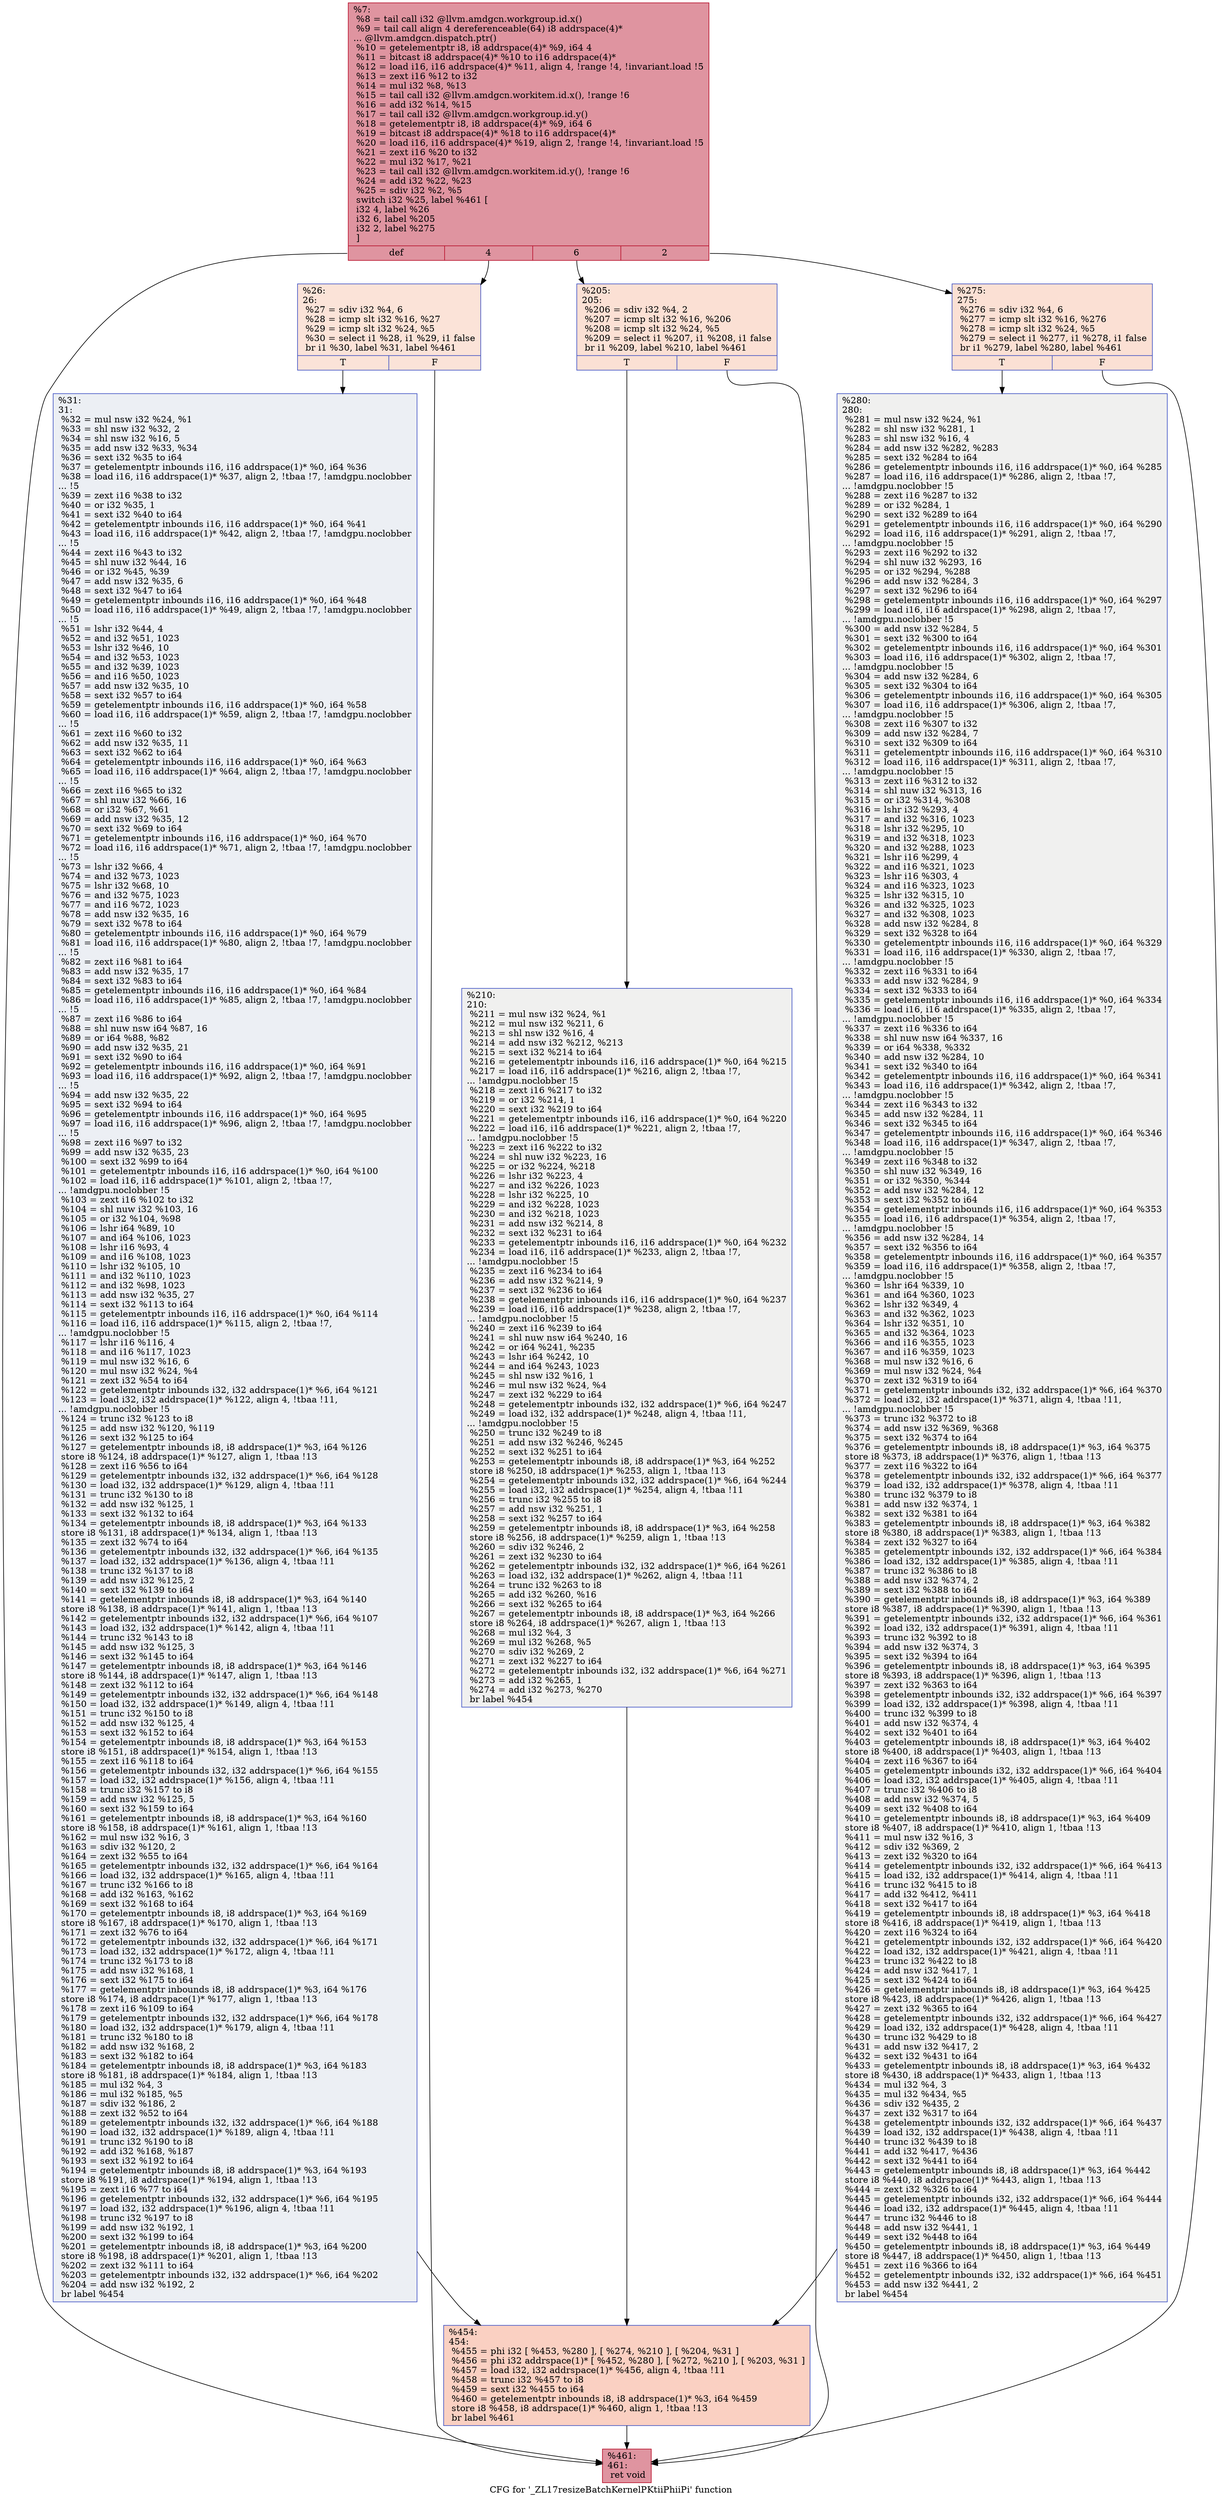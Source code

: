 digraph "CFG for '_ZL17resizeBatchKernelPKtiiPhiiPi' function" {
	label="CFG for '_ZL17resizeBatchKernelPKtiiPhiiPi' function";

	Node0x5fc5630 [shape=record,color="#b70d28ff", style=filled, fillcolor="#b70d2870",label="{%7:\l  %8 = tail call i32 @llvm.amdgcn.workgroup.id.x()\l  %9 = tail call align 4 dereferenceable(64) i8 addrspace(4)*\l... @llvm.amdgcn.dispatch.ptr()\l  %10 = getelementptr i8, i8 addrspace(4)* %9, i64 4\l  %11 = bitcast i8 addrspace(4)* %10 to i16 addrspace(4)*\l  %12 = load i16, i16 addrspace(4)* %11, align 4, !range !4, !invariant.load !5\l  %13 = zext i16 %12 to i32\l  %14 = mul i32 %8, %13\l  %15 = tail call i32 @llvm.amdgcn.workitem.id.x(), !range !6\l  %16 = add i32 %14, %15\l  %17 = tail call i32 @llvm.amdgcn.workgroup.id.y()\l  %18 = getelementptr i8, i8 addrspace(4)* %9, i64 6\l  %19 = bitcast i8 addrspace(4)* %18 to i16 addrspace(4)*\l  %20 = load i16, i16 addrspace(4)* %19, align 2, !range !4, !invariant.load !5\l  %21 = zext i16 %20 to i32\l  %22 = mul i32 %17, %21\l  %23 = tail call i32 @llvm.amdgcn.workitem.id.y(), !range !6\l  %24 = add i32 %22, %23\l  %25 = sdiv i32 %2, %5\l  switch i32 %25, label %461 [\l    i32 4, label %26\l    i32 6, label %205\l    i32 2, label %275\l  ]\l|{<s0>def|<s1>4|<s2>6|<s3>2}}"];
	Node0x5fc5630:s0 -> Node0x5fc8f20;
	Node0x5fc5630:s1 -> Node0x5fc8fe0;
	Node0x5fc5630:s2 -> Node0x5fc90a0;
	Node0x5fc5630:s3 -> Node0x5fc9160;
	Node0x5fc8fe0 [shape=record,color="#3d50c3ff", style=filled, fillcolor="#f6bfa670",label="{%26:\l26:                                               \l  %27 = sdiv i32 %4, 6\l  %28 = icmp slt i32 %16, %27\l  %29 = icmp slt i32 %24, %5\l  %30 = select i1 %28, i1 %29, i1 false\l  br i1 %30, label %31, label %461\l|{<s0>T|<s1>F}}"];
	Node0x5fc8fe0:s0 -> Node0x5fc95e0;
	Node0x5fc8fe0:s1 -> Node0x5fc8f20;
	Node0x5fc95e0 [shape=record,color="#3d50c3ff", style=filled, fillcolor="#d4dbe670",label="{%31:\l31:                                               \l  %32 = mul nsw i32 %24, %1\l  %33 = shl nsw i32 %32, 2\l  %34 = shl nsw i32 %16, 5\l  %35 = add nsw i32 %33, %34\l  %36 = sext i32 %35 to i64\l  %37 = getelementptr inbounds i16, i16 addrspace(1)* %0, i64 %36\l  %38 = load i16, i16 addrspace(1)* %37, align 2, !tbaa !7, !amdgpu.noclobber\l... !5\l  %39 = zext i16 %38 to i32\l  %40 = or i32 %35, 1\l  %41 = sext i32 %40 to i64\l  %42 = getelementptr inbounds i16, i16 addrspace(1)* %0, i64 %41\l  %43 = load i16, i16 addrspace(1)* %42, align 2, !tbaa !7, !amdgpu.noclobber\l... !5\l  %44 = zext i16 %43 to i32\l  %45 = shl nuw i32 %44, 16\l  %46 = or i32 %45, %39\l  %47 = add nsw i32 %35, 6\l  %48 = sext i32 %47 to i64\l  %49 = getelementptr inbounds i16, i16 addrspace(1)* %0, i64 %48\l  %50 = load i16, i16 addrspace(1)* %49, align 2, !tbaa !7, !amdgpu.noclobber\l... !5\l  %51 = lshr i32 %44, 4\l  %52 = and i32 %51, 1023\l  %53 = lshr i32 %46, 10\l  %54 = and i32 %53, 1023\l  %55 = and i32 %39, 1023\l  %56 = and i16 %50, 1023\l  %57 = add nsw i32 %35, 10\l  %58 = sext i32 %57 to i64\l  %59 = getelementptr inbounds i16, i16 addrspace(1)* %0, i64 %58\l  %60 = load i16, i16 addrspace(1)* %59, align 2, !tbaa !7, !amdgpu.noclobber\l... !5\l  %61 = zext i16 %60 to i32\l  %62 = add nsw i32 %35, 11\l  %63 = sext i32 %62 to i64\l  %64 = getelementptr inbounds i16, i16 addrspace(1)* %0, i64 %63\l  %65 = load i16, i16 addrspace(1)* %64, align 2, !tbaa !7, !amdgpu.noclobber\l... !5\l  %66 = zext i16 %65 to i32\l  %67 = shl nuw i32 %66, 16\l  %68 = or i32 %67, %61\l  %69 = add nsw i32 %35, 12\l  %70 = sext i32 %69 to i64\l  %71 = getelementptr inbounds i16, i16 addrspace(1)* %0, i64 %70\l  %72 = load i16, i16 addrspace(1)* %71, align 2, !tbaa !7, !amdgpu.noclobber\l... !5\l  %73 = lshr i32 %66, 4\l  %74 = and i32 %73, 1023\l  %75 = lshr i32 %68, 10\l  %76 = and i32 %75, 1023\l  %77 = and i16 %72, 1023\l  %78 = add nsw i32 %35, 16\l  %79 = sext i32 %78 to i64\l  %80 = getelementptr inbounds i16, i16 addrspace(1)* %0, i64 %79\l  %81 = load i16, i16 addrspace(1)* %80, align 2, !tbaa !7, !amdgpu.noclobber\l... !5\l  %82 = zext i16 %81 to i64\l  %83 = add nsw i32 %35, 17\l  %84 = sext i32 %83 to i64\l  %85 = getelementptr inbounds i16, i16 addrspace(1)* %0, i64 %84\l  %86 = load i16, i16 addrspace(1)* %85, align 2, !tbaa !7, !amdgpu.noclobber\l... !5\l  %87 = zext i16 %86 to i64\l  %88 = shl nuw nsw i64 %87, 16\l  %89 = or i64 %88, %82\l  %90 = add nsw i32 %35, 21\l  %91 = sext i32 %90 to i64\l  %92 = getelementptr inbounds i16, i16 addrspace(1)* %0, i64 %91\l  %93 = load i16, i16 addrspace(1)* %92, align 2, !tbaa !7, !amdgpu.noclobber\l... !5\l  %94 = add nsw i32 %35, 22\l  %95 = sext i32 %94 to i64\l  %96 = getelementptr inbounds i16, i16 addrspace(1)* %0, i64 %95\l  %97 = load i16, i16 addrspace(1)* %96, align 2, !tbaa !7, !amdgpu.noclobber\l... !5\l  %98 = zext i16 %97 to i32\l  %99 = add nsw i32 %35, 23\l  %100 = sext i32 %99 to i64\l  %101 = getelementptr inbounds i16, i16 addrspace(1)* %0, i64 %100\l  %102 = load i16, i16 addrspace(1)* %101, align 2, !tbaa !7,\l... !amdgpu.noclobber !5\l  %103 = zext i16 %102 to i32\l  %104 = shl nuw i32 %103, 16\l  %105 = or i32 %104, %98\l  %106 = lshr i64 %89, 10\l  %107 = and i64 %106, 1023\l  %108 = lshr i16 %93, 4\l  %109 = and i16 %108, 1023\l  %110 = lshr i32 %105, 10\l  %111 = and i32 %110, 1023\l  %112 = and i32 %98, 1023\l  %113 = add nsw i32 %35, 27\l  %114 = sext i32 %113 to i64\l  %115 = getelementptr inbounds i16, i16 addrspace(1)* %0, i64 %114\l  %116 = load i16, i16 addrspace(1)* %115, align 2, !tbaa !7,\l... !amdgpu.noclobber !5\l  %117 = lshr i16 %116, 4\l  %118 = and i16 %117, 1023\l  %119 = mul nsw i32 %16, 6\l  %120 = mul nsw i32 %24, %4\l  %121 = zext i32 %54 to i64\l  %122 = getelementptr inbounds i32, i32 addrspace(1)* %6, i64 %121\l  %123 = load i32, i32 addrspace(1)* %122, align 4, !tbaa !11,\l... !amdgpu.noclobber !5\l  %124 = trunc i32 %123 to i8\l  %125 = add nsw i32 %120, %119\l  %126 = sext i32 %125 to i64\l  %127 = getelementptr inbounds i8, i8 addrspace(1)* %3, i64 %126\l  store i8 %124, i8 addrspace(1)* %127, align 1, !tbaa !13\l  %128 = zext i16 %56 to i64\l  %129 = getelementptr inbounds i32, i32 addrspace(1)* %6, i64 %128\l  %130 = load i32, i32 addrspace(1)* %129, align 4, !tbaa !11\l  %131 = trunc i32 %130 to i8\l  %132 = add nsw i32 %125, 1\l  %133 = sext i32 %132 to i64\l  %134 = getelementptr inbounds i8, i8 addrspace(1)* %3, i64 %133\l  store i8 %131, i8 addrspace(1)* %134, align 1, !tbaa !13\l  %135 = zext i32 %74 to i64\l  %136 = getelementptr inbounds i32, i32 addrspace(1)* %6, i64 %135\l  %137 = load i32, i32 addrspace(1)* %136, align 4, !tbaa !11\l  %138 = trunc i32 %137 to i8\l  %139 = add nsw i32 %125, 2\l  %140 = sext i32 %139 to i64\l  %141 = getelementptr inbounds i8, i8 addrspace(1)* %3, i64 %140\l  store i8 %138, i8 addrspace(1)* %141, align 1, !tbaa !13\l  %142 = getelementptr inbounds i32, i32 addrspace(1)* %6, i64 %107\l  %143 = load i32, i32 addrspace(1)* %142, align 4, !tbaa !11\l  %144 = trunc i32 %143 to i8\l  %145 = add nsw i32 %125, 3\l  %146 = sext i32 %145 to i64\l  %147 = getelementptr inbounds i8, i8 addrspace(1)* %3, i64 %146\l  store i8 %144, i8 addrspace(1)* %147, align 1, !tbaa !13\l  %148 = zext i32 %112 to i64\l  %149 = getelementptr inbounds i32, i32 addrspace(1)* %6, i64 %148\l  %150 = load i32, i32 addrspace(1)* %149, align 4, !tbaa !11\l  %151 = trunc i32 %150 to i8\l  %152 = add nsw i32 %125, 4\l  %153 = sext i32 %152 to i64\l  %154 = getelementptr inbounds i8, i8 addrspace(1)* %3, i64 %153\l  store i8 %151, i8 addrspace(1)* %154, align 1, !tbaa !13\l  %155 = zext i16 %118 to i64\l  %156 = getelementptr inbounds i32, i32 addrspace(1)* %6, i64 %155\l  %157 = load i32, i32 addrspace(1)* %156, align 4, !tbaa !11\l  %158 = trunc i32 %157 to i8\l  %159 = add nsw i32 %125, 5\l  %160 = sext i32 %159 to i64\l  %161 = getelementptr inbounds i8, i8 addrspace(1)* %3, i64 %160\l  store i8 %158, i8 addrspace(1)* %161, align 1, !tbaa !13\l  %162 = mul nsw i32 %16, 3\l  %163 = sdiv i32 %120, 2\l  %164 = zext i32 %55 to i64\l  %165 = getelementptr inbounds i32, i32 addrspace(1)* %6, i64 %164\l  %166 = load i32, i32 addrspace(1)* %165, align 4, !tbaa !11\l  %167 = trunc i32 %166 to i8\l  %168 = add i32 %163, %162\l  %169 = sext i32 %168 to i64\l  %170 = getelementptr inbounds i8, i8 addrspace(1)* %3, i64 %169\l  store i8 %167, i8 addrspace(1)* %170, align 1, !tbaa !13\l  %171 = zext i32 %76 to i64\l  %172 = getelementptr inbounds i32, i32 addrspace(1)* %6, i64 %171\l  %173 = load i32, i32 addrspace(1)* %172, align 4, !tbaa !11\l  %174 = trunc i32 %173 to i8\l  %175 = add nsw i32 %168, 1\l  %176 = sext i32 %175 to i64\l  %177 = getelementptr inbounds i8, i8 addrspace(1)* %3, i64 %176\l  store i8 %174, i8 addrspace(1)* %177, align 1, !tbaa !13\l  %178 = zext i16 %109 to i64\l  %179 = getelementptr inbounds i32, i32 addrspace(1)* %6, i64 %178\l  %180 = load i32, i32 addrspace(1)* %179, align 4, !tbaa !11\l  %181 = trunc i32 %180 to i8\l  %182 = add nsw i32 %168, 2\l  %183 = sext i32 %182 to i64\l  %184 = getelementptr inbounds i8, i8 addrspace(1)* %3, i64 %183\l  store i8 %181, i8 addrspace(1)* %184, align 1, !tbaa !13\l  %185 = mul i32 %4, 3\l  %186 = mul i32 %185, %5\l  %187 = sdiv i32 %186, 2\l  %188 = zext i32 %52 to i64\l  %189 = getelementptr inbounds i32, i32 addrspace(1)* %6, i64 %188\l  %190 = load i32, i32 addrspace(1)* %189, align 4, !tbaa !11\l  %191 = trunc i32 %190 to i8\l  %192 = add i32 %168, %187\l  %193 = sext i32 %192 to i64\l  %194 = getelementptr inbounds i8, i8 addrspace(1)* %3, i64 %193\l  store i8 %191, i8 addrspace(1)* %194, align 1, !tbaa !13\l  %195 = zext i16 %77 to i64\l  %196 = getelementptr inbounds i32, i32 addrspace(1)* %6, i64 %195\l  %197 = load i32, i32 addrspace(1)* %196, align 4, !tbaa !11\l  %198 = trunc i32 %197 to i8\l  %199 = add nsw i32 %192, 1\l  %200 = sext i32 %199 to i64\l  %201 = getelementptr inbounds i8, i8 addrspace(1)* %3, i64 %200\l  store i8 %198, i8 addrspace(1)* %201, align 1, !tbaa !13\l  %202 = zext i32 %111 to i64\l  %203 = getelementptr inbounds i32, i32 addrspace(1)* %6, i64 %202\l  %204 = add nsw i32 %192, 2\l  br label %454\l}"];
	Node0x5fc95e0 -> Node0x5fd1b20;
	Node0x5fc90a0 [shape=record,color="#3d50c3ff", style=filled, fillcolor="#f7b99e70",label="{%205:\l205:                                              \l  %206 = sdiv i32 %4, 2\l  %207 = icmp slt i32 %16, %206\l  %208 = icmp slt i32 %24, %5\l  %209 = select i1 %207, i1 %208, i1 false\l  br i1 %209, label %210, label %461\l|{<s0>T|<s1>F}}"];
	Node0x5fc90a0:s0 -> Node0x5fd1e80;
	Node0x5fc90a0:s1 -> Node0x5fc8f20;
	Node0x5fd1e80 [shape=record,color="#3d50c3ff", style=filled, fillcolor="#dedcdb70",label="{%210:\l210:                                              \l  %211 = mul nsw i32 %24, %1\l  %212 = mul nsw i32 %211, 6\l  %213 = shl nsw i32 %16, 4\l  %214 = add nsw i32 %212, %213\l  %215 = sext i32 %214 to i64\l  %216 = getelementptr inbounds i16, i16 addrspace(1)* %0, i64 %215\l  %217 = load i16, i16 addrspace(1)* %216, align 2, !tbaa !7,\l... !amdgpu.noclobber !5\l  %218 = zext i16 %217 to i32\l  %219 = or i32 %214, 1\l  %220 = sext i32 %219 to i64\l  %221 = getelementptr inbounds i16, i16 addrspace(1)* %0, i64 %220\l  %222 = load i16, i16 addrspace(1)* %221, align 2, !tbaa !7,\l... !amdgpu.noclobber !5\l  %223 = zext i16 %222 to i32\l  %224 = shl nuw i32 %223, 16\l  %225 = or i32 %224, %218\l  %226 = lshr i32 %223, 4\l  %227 = and i32 %226, 1023\l  %228 = lshr i32 %225, 10\l  %229 = and i32 %228, 1023\l  %230 = and i32 %218, 1023\l  %231 = add nsw i32 %214, 8\l  %232 = sext i32 %231 to i64\l  %233 = getelementptr inbounds i16, i16 addrspace(1)* %0, i64 %232\l  %234 = load i16, i16 addrspace(1)* %233, align 2, !tbaa !7,\l... !amdgpu.noclobber !5\l  %235 = zext i16 %234 to i64\l  %236 = add nsw i32 %214, 9\l  %237 = sext i32 %236 to i64\l  %238 = getelementptr inbounds i16, i16 addrspace(1)* %0, i64 %237\l  %239 = load i16, i16 addrspace(1)* %238, align 2, !tbaa !7,\l... !amdgpu.noclobber !5\l  %240 = zext i16 %239 to i64\l  %241 = shl nuw nsw i64 %240, 16\l  %242 = or i64 %241, %235\l  %243 = lshr i64 %242, 10\l  %244 = and i64 %243, 1023\l  %245 = shl nsw i32 %16, 1\l  %246 = mul nsw i32 %24, %4\l  %247 = zext i32 %229 to i64\l  %248 = getelementptr inbounds i32, i32 addrspace(1)* %6, i64 %247\l  %249 = load i32, i32 addrspace(1)* %248, align 4, !tbaa !11,\l... !amdgpu.noclobber !5\l  %250 = trunc i32 %249 to i8\l  %251 = add nsw i32 %246, %245\l  %252 = sext i32 %251 to i64\l  %253 = getelementptr inbounds i8, i8 addrspace(1)* %3, i64 %252\l  store i8 %250, i8 addrspace(1)* %253, align 1, !tbaa !13\l  %254 = getelementptr inbounds i32, i32 addrspace(1)* %6, i64 %244\l  %255 = load i32, i32 addrspace(1)* %254, align 4, !tbaa !11\l  %256 = trunc i32 %255 to i8\l  %257 = add nsw i32 %251, 1\l  %258 = sext i32 %257 to i64\l  %259 = getelementptr inbounds i8, i8 addrspace(1)* %3, i64 %258\l  store i8 %256, i8 addrspace(1)* %259, align 1, !tbaa !13\l  %260 = sdiv i32 %246, 2\l  %261 = zext i32 %230 to i64\l  %262 = getelementptr inbounds i32, i32 addrspace(1)* %6, i64 %261\l  %263 = load i32, i32 addrspace(1)* %262, align 4, !tbaa !11\l  %264 = trunc i32 %263 to i8\l  %265 = add i32 %260, %16\l  %266 = sext i32 %265 to i64\l  %267 = getelementptr inbounds i8, i8 addrspace(1)* %3, i64 %266\l  store i8 %264, i8 addrspace(1)* %267, align 1, !tbaa !13\l  %268 = mul i32 %4, 3\l  %269 = mul i32 %268, %5\l  %270 = sdiv i32 %269, 2\l  %271 = zext i32 %227 to i64\l  %272 = getelementptr inbounds i32, i32 addrspace(1)* %6, i64 %271\l  %273 = add i32 %265, 1\l  %274 = add i32 %273, %270\l  br label %454\l}"];
	Node0x5fd1e80 -> Node0x5fd1b20;
	Node0x5fc9160 [shape=record,color="#3d50c3ff", style=filled, fillcolor="#f7b99e70",label="{%275:\l275:                                              \l  %276 = sdiv i32 %4, 6\l  %277 = icmp slt i32 %16, %276\l  %278 = icmp slt i32 %24, %5\l  %279 = select i1 %277, i1 %278, i1 false\l  br i1 %279, label %280, label %461\l|{<s0>T|<s1>F}}"];
	Node0x5fc9160:s0 -> Node0x5fc6980;
	Node0x5fc9160:s1 -> Node0x5fc8f20;
	Node0x5fc6980 [shape=record,color="#3d50c3ff", style=filled, fillcolor="#dedcdb70",label="{%280:\l280:                                              \l  %281 = mul nsw i32 %24, %1\l  %282 = shl nsw i32 %281, 1\l  %283 = shl nsw i32 %16, 4\l  %284 = add nsw i32 %282, %283\l  %285 = sext i32 %284 to i64\l  %286 = getelementptr inbounds i16, i16 addrspace(1)* %0, i64 %285\l  %287 = load i16, i16 addrspace(1)* %286, align 2, !tbaa !7,\l... !amdgpu.noclobber !5\l  %288 = zext i16 %287 to i32\l  %289 = or i32 %284, 1\l  %290 = sext i32 %289 to i64\l  %291 = getelementptr inbounds i16, i16 addrspace(1)* %0, i64 %290\l  %292 = load i16, i16 addrspace(1)* %291, align 2, !tbaa !7,\l... !amdgpu.noclobber !5\l  %293 = zext i16 %292 to i32\l  %294 = shl nuw i32 %293, 16\l  %295 = or i32 %294, %288\l  %296 = add nsw i32 %284, 3\l  %297 = sext i32 %296 to i64\l  %298 = getelementptr inbounds i16, i16 addrspace(1)* %0, i64 %297\l  %299 = load i16, i16 addrspace(1)* %298, align 2, !tbaa !7,\l... !amdgpu.noclobber !5\l  %300 = add nsw i32 %284, 5\l  %301 = sext i32 %300 to i64\l  %302 = getelementptr inbounds i16, i16 addrspace(1)* %0, i64 %301\l  %303 = load i16, i16 addrspace(1)* %302, align 2, !tbaa !7,\l... !amdgpu.noclobber !5\l  %304 = add nsw i32 %284, 6\l  %305 = sext i32 %304 to i64\l  %306 = getelementptr inbounds i16, i16 addrspace(1)* %0, i64 %305\l  %307 = load i16, i16 addrspace(1)* %306, align 2, !tbaa !7,\l... !amdgpu.noclobber !5\l  %308 = zext i16 %307 to i32\l  %309 = add nsw i32 %284, 7\l  %310 = sext i32 %309 to i64\l  %311 = getelementptr inbounds i16, i16 addrspace(1)* %0, i64 %310\l  %312 = load i16, i16 addrspace(1)* %311, align 2, !tbaa !7,\l... !amdgpu.noclobber !5\l  %313 = zext i16 %312 to i32\l  %314 = shl nuw i32 %313, 16\l  %315 = or i32 %314, %308\l  %316 = lshr i32 %293, 4\l  %317 = and i32 %316, 1023\l  %318 = lshr i32 %295, 10\l  %319 = and i32 %318, 1023\l  %320 = and i32 %288, 1023\l  %321 = lshr i16 %299, 4\l  %322 = and i16 %321, 1023\l  %323 = lshr i16 %303, 4\l  %324 = and i16 %323, 1023\l  %325 = lshr i32 %315, 10\l  %326 = and i32 %325, 1023\l  %327 = and i32 %308, 1023\l  %328 = add nsw i32 %284, 8\l  %329 = sext i32 %328 to i64\l  %330 = getelementptr inbounds i16, i16 addrspace(1)* %0, i64 %329\l  %331 = load i16, i16 addrspace(1)* %330, align 2, !tbaa !7,\l... !amdgpu.noclobber !5\l  %332 = zext i16 %331 to i64\l  %333 = add nsw i32 %284, 9\l  %334 = sext i32 %333 to i64\l  %335 = getelementptr inbounds i16, i16 addrspace(1)* %0, i64 %334\l  %336 = load i16, i16 addrspace(1)* %335, align 2, !tbaa !7,\l... !amdgpu.noclobber !5\l  %337 = zext i16 %336 to i64\l  %338 = shl nuw nsw i64 %337, 16\l  %339 = or i64 %338, %332\l  %340 = add nsw i32 %284, 10\l  %341 = sext i32 %340 to i64\l  %342 = getelementptr inbounds i16, i16 addrspace(1)* %0, i64 %341\l  %343 = load i16, i16 addrspace(1)* %342, align 2, !tbaa !7,\l... !amdgpu.noclobber !5\l  %344 = zext i16 %343 to i32\l  %345 = add nsw i32 %284, 11\l  %346 = sext i32 %345 to i64\l  %347 = getelementptr inbounds i16, i16 addrspace(1)* %0, i64 %346\l  %348 = load i16, i16 addrspace(1)* %347, align 2, !tbaa !7,\l... !amdgpu.noclobber !5\l  %349 = zext i16 %348 to i32\l  %350 = shl nuw i32 %349, 16\l  %351 = or i32 %350, %344\l  %352 = add nsw i32 %284, 12\l  %353 = sext i32 %352 to i64\l  %354 = getelementptr inbounds i16, i16 addrspace(1)* %0, i64 %353\l  %355 = load i16, i16 addrspace(1)* %354, align 2, !tbaa !7,\l... !amdgpu.noclobber !5\l  %356 = add nsw i32 %284, 14\l  %357 = sext i32 %356 to i64\l  %358 = getelementptr inbounds i16, i16 addrspace(1)* %0, i64 %357\l  %359 = load i16, i16 addrspace(1)* %358, align 2, !tbaa !7,\l... !amdgpu.noclobber !5\l  %360 = lshr i64 %339, 10\l  %361 = and i64 %360, 1023\l  %362 = lshr i32 %349, 4\l  %363 = and i32 %362, 1023\l  %364 = lshr i32 %351, 10\l  %365 = and i32 %364, 1023\l  %366 = and i16 %355, 1023\l  %367 = and i16 %359, 1023\l  %368 = mul nsw i32 %16, 6\l  %369 = mul nsw i32 %24, %4\l  %370 = zext i32 %319 to i64\l  %371 = getelementptr inbounds i32, i32 addrspace(1)* %6, i64 %370\l  %372 = load i32, i32 addrspace(1)* %371, align 4, !tbaa !11,\l... !amdgpu.noclobber !5\l  %373 = trunc i32 %372 to i8\l  %374 = add nsw i32 %369, %368\l  %375 = sext i32 %374 to i64\l  %376 = getelementptr inbounds i8, i8 addrspace(1)* %3, i64 %375\l  store i8 %373, i8 addrspace(1)* %376, align 1, !tbaa !13\l  %377 = zext i16 %322 to i64\l  %378 = getelementptr inbounds i32, i32 addrspace(1)* %6, i64 %377\l  %379 = load i32, i32 addrspace(1)* %378, align 4, !tbaa !11\l  %380 = trunc i32 %379 to i8\l  %381 = add nsw i32 %374, 1\l  %382 = sext i32 %381 to i64\l  %383 = getelementptr inbounds i8, i8 addrspace(1)* %3, i64 %382\l  store i8 %380, i8 addrspace(1)* %383, align 1, !tbaa !13\l  %384 = zext i32 %327 to i64\l  %385 = getelementptr inbounds i32, i32 addrspace(1)* %6, i64 %384\l  %386 = load i32, i32 addrspace(1)* %385, align 4, !tbaa !11\l  %387 = trunc i32 %386 to i8\l  %388 = add nsw i32 %374, 2\l  %389 = sext i32 %388 to i64\l  %390 = getelementptr inbounds i8, i8 addrspace(1)* %3, i64 %389\l  store i8 %387, i8 addrspace(1)* %390, align 1, !tbaa !13\l  %391 = getelementptr inbounds i32, i32 addrspace(1)* %6, i64 %361\l  %392 = load i32, i32 addrspace(1)* %391, align 4, !tbaa !11\l  %393 = trunc i32 %392 to i8\l  %394 = add nsw i32 %374, 3\l  %395 = sext i32 %394 to i64\l  %396 = getelementptr inbounds i8, i8 addrspace(1)* %3, i64 %395\l  store i8 %393, i8 addrspace(1)* %396, align 1, !tbaa !13\l  %397 = zext i32 %363 to i64\l  %398 = getelementptr inbounds i32, i32 addrspace(1)* %6, i64 %397\l  %399 = load i32, i32 addrspace(1)* %398, align 4, !tbaa !11\l  %400 = trunc i32 %399 to i8\l  %401 = add nsw i32 %374, 4\l  %402 = sext i32 %401 to i64\l  %403 = getelementptr inbounds i8, i8 addrspace(1)* %3, i64 %402\l  store i8 %400, i8 addrspace(1)* %403, align 1, !tbaa !13\l  %404 = zext i16 %367 to i64\l  %405 = getelementptr inbounds i32, i32 addrspace(1)* %6, i64 %404\l  %406 = load i32, i32 addrspace(1)* %405, align 4, !tbaa !11\l  %407 = trunc i32 %406 to i8\l  %408 = add nsw i32 %374, 5\l  %409 = sext i32 %408 to i64\l  %410 = getelementptr inbounds i8, i8 addrspace(1)* %3, i64 %409\l  store i8 %407, i8 addrspace(1)* %410, align 1, !tbaa !13\l  %411 = mul nsw i32 %16, 3\l  %412 = sdiv i32 %369, 2\l  %413 = zext i32 %320 to i64\l  %414 = getelementptr inbounds i32, i32 addrspace(1)* %6, i64 %413\l  %415 = load i32, i32 addrspace(1)* %414, align 4, !tbaa !11\l  %416 = trunc i32 %415 to i8\l  %417 = add i32 %412, %411\l  %418 = sext i32 %417 to i64\l  %419 = getelementptr inbounds i8, i8 addrspace(1)* %3, i64 %418\l  store i8 %416, i8 addrspace(1)* %419, align 1, !tbaa !13\l  %420 = zext i16 %324 to i64\l  %421 = getelementptr inbounds i32, i32 addrspace(1)* %6, i64 %420\l  %422 = load i32, i32 addrspace(1)* %421, align 4, !tbaa !11\l  %423 = trunc i32 %422 to i8\l  %424 = add nsw i32 %417, 1\l  %425 = sext i32 %424 to i64\l  %426 = getelementptr inbounds i8, i8 addrspace(1)* %3, i64 %425\l  store i8 %423, i8 addrspace(1)* %426, align 1, !tbaa !13\l  %427 = zext i32 %365 to i64\l  %428 = getelementptr inbounds i32, i32 addrspace(1)* %6, i64 %427\l  %429 = load i32, i32 addrspace(1)* %428, align 4, !tbaa !11\l  %430 = trunc i32 %429 to i8\l  %431 = add nsw i32 %417, 2\l  %432 = sext i32 %431 to i64\l  %433 = getelementptr inbounds i8, i8 addrspace(1)* %3, i64 %432\l  store i8 %430, i8 addrspace(1)* %433, align 1, !tbaa !13\l  %434 = mul i32 %4, 3\l  %435 = mul i32 %434, %5\l  %436 = sdiv i32 %435, 2\l  %437 = zext i32 %317 to i64\l  %438 = getelementptr inbounds i32, i32 addrspace(1)* %6, i64 %437\l  %439 = load i32, i32 addrspace(1)* %438, align 4, !tbaa !11\l  %440 = trunc i32 %439 to i8\l  %441 = add i32 %417, %436\l  %442 = sext i32 %441 to i64\l  %443 = getelementptr inbounds i8, i8 addrspace(1)* %3, i64 %442\l  store i8 %440, i8 addrspace(1)* %443, align 1, !tbaa !13\l  %444 = zext i32 %326 to i64\l  %445 = getelementptr inbounds i32, i32 addrspace(1)* %6, i64 %444\l  %446 = load i32, i32 addrspace(1)* %445, align 4, !tbaa !11\l  %447 = trunc i32 %446 to i8\l  %448 = add nsw i32 %441, 1\l  %449 = sext i32 %448 to i64\l  %450 = getelementptr inbounds i8, i8 addrspace(1)* %3, i64 %449\l  store i8 %447, i8 addrspace(1)* %450, align 1, !tbaa !13\l  %451 = zext i16 %366 to i64\l  %452 = getelementptr inbounds i32, i32 addrspace(1)* %6, i64 %451\l  %453 = add nsw i32 %441, 2\l  br label %454\l}"];
	Node0x5fc6980 -> Node0x5fd1b20;
	Node0x5fd1b20 [shape=record,color="#3d50c3ff", style=filled, fillcolor="#f3947570",label="{%454:\l454:                                              \l  %455 = phi i32 [ %453, %280 ], [ %274, %210 ], [ %204, %31 ]\l  %456 = phi i32 addrspace(1)* [ %452, %280 ], [ %272, %210 ], [ %203, %31 ]\l  %457 = load i32, i32 addrspace(1)* %456, align 4, !tbaa !11\l  %458 = trunc i32 %457 to i8\l  %459 = sext i32 %455 to i64\l  %460 = getelementptr inbounds i8, i8 addrspace(1)* %3, i64 %459\l  store i8 %458, i8 addrspace(1)* %460, align 1, !tbaa !13\l  br label %461\l}"];
	Node0x5fd1b20 -> Node0x5fc8f20;
	Node0x5fc8f20 [shape=record,color="#b70d28ff", style=filled, fillcolor="#b70d2870",label="{%461:\l461:                                              \l  ret void\l}"];
}
